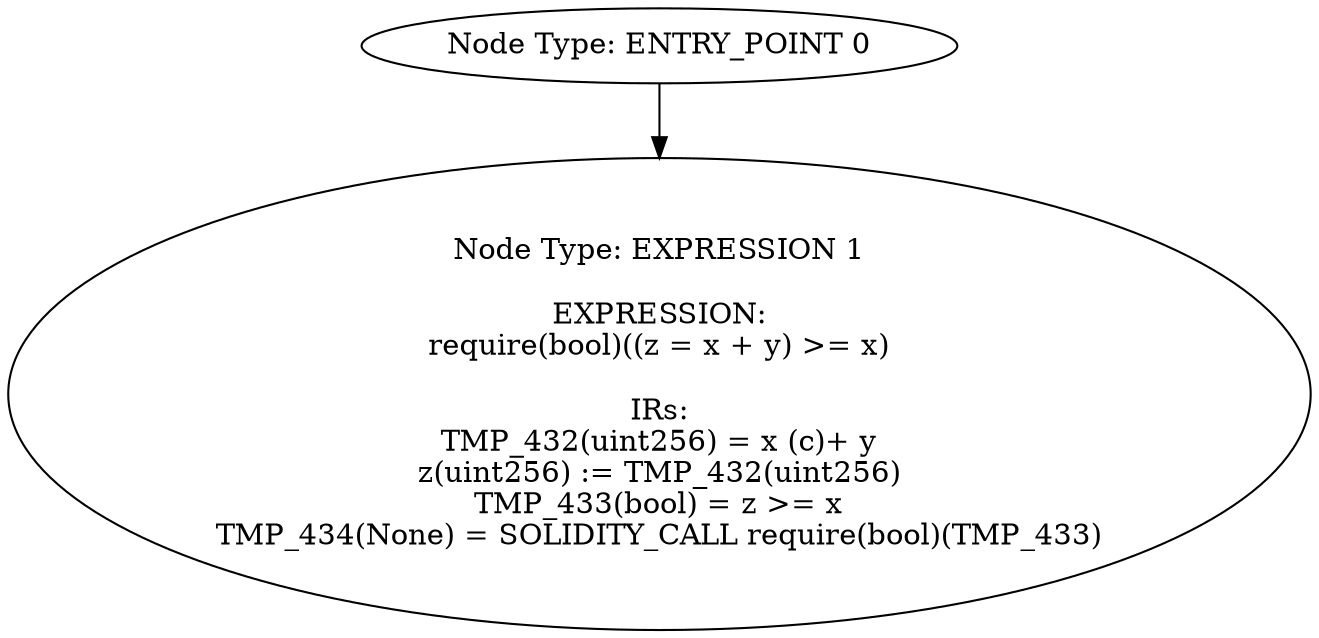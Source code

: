 digraph{
0[label="Node Type: ENTRY_POINT 0
"];
0->1;
1[label="Node Type: EXPRESSION 1

EXPRESSION:
require(bool)((z = x + y) >= x)

IRs:
TMP_432(uint256) = x (c)+ y
z(uint256) := TMP_432(uint256)
TMP_433(bool) = z >= x
TMP_434(None) = SOLIDITY_CALL require(bool)(TMP_433)"];
}
